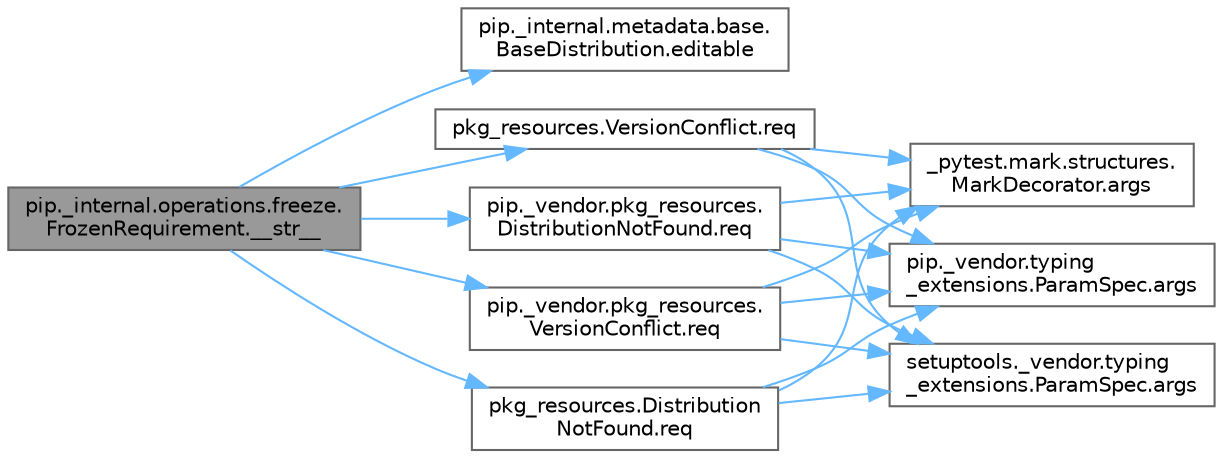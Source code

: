 digraph "pip._internal.operations.freeze.FrozenRequirement.__str__"
{
 // LATEX_PDF_SIZE
  bgcolor="transparent";
  edge [fontname=Helvetica,fontsize=10,labelfontname=Helvetica,labelfontsize=10];
  node [fontname=Helvetica,fontsize=10,shape=box,height=0.2,width=0.4];
  rankdir="LR";
  Node1 [id="Node000001",label="pip._internal.operations.freeze.\lFrozenRequirement.__str__",height=0.2,width=0.4,color="gray40", fillcolor="grey60", style="filled", fontcolor="black",tooltip=" "];
  Node1 -> Node2 [id="edge1_Node000001_Node000002",color="steelblue1",style="solid",tooltip=" "];
  Node2 [id="Node000002",label="pip._internal.metadata.base.\lBaseDistribution.editable",height=0.2,width=0.4,color="grey40", fillcolor="white", style="filled",URL="$classpip_1_1__internal_1_1metadata_1_1base_1_1_base_distribution.html#a7acfc03ed76590ba1d091b6535b172c3",tooltip=" "];
  Node1 -> Node3 [id="edge2_Node000001_Node000003",color="steelblue1",style="solid",tooltip=" "];
  Node3 [id="Node000003",label="pip._vendor.pkg_resources.\lDistributionNotFound.req",height=0.2,width=0.4,color="grey40", fillcolor="white", style="filled",URL="$classpip_1_1__vendor_1_1pkg__resources_1_1_distribution_not_found.html#a40ac1d4e5309f609db879b1be96aaee9",tooltip=" "];
  Node3 -> Node4 [id="edge3_Node000003_Node000004",color="steelblue1",style="solid",tooltip=" "];
  Node4 [id="Node000004",label="_pytest.mark.structures.\lMarkDecorator.args",height=0.2,width=0.4,color="grey40", fillcolor="white", style="filled",URL="$class__pytest_1_1mark_1_1structures_1_1_mark_decorator.html#ab4999c45eec5ddbd26d29a7b58faca6b",tooltip=" "];
  Node3 -> Node5 [id="edge4_Node000003_Node000005",color="steelblue1",style="solid",tooltip=" "];
  Node5 [id="Node000005",label="pip._vendor.typing\l_extensions.ParamSpec.args",height=0.2,width=0.4,color="grey40", fillcolor="white", style="filled",URL="$classpip_1_1__vendor_1_1typing__extensions_1_1_param_spec.html#af9c011d670deaf40c04ee9c1ae53259f",tooltip=" "];
  Node3 -> Node6 [id="edge5_Node000003_Node000006",color="steelblue1",style="solid",tooltip=" "];
  Node6 [id="Node000006",label="setuptools._vendor.typing\l_extensions.ParamSpec.args",height=0.2,width=0.4,color="grey40", fillcolor="white", style="filled",URL="$classsetuptools_1_1__vendor_1_1typing__extensions_1_1_param_spec.html#ad62e4977155f8ecf52e51dd5377d451c",tooltip=" "];
  Node1 -> Node7 [id="edge6_Node000001_Node000007",color="steelblue1",style="solid",tooltip=" "];
  Node7 [id="Node000007",label="pip._vendor.pkg_resources.\lVersionConflict.req",height=0.2,width=0.4,color="grey40", fillcolor="white", style="filled",URL="$classpip_1_1__vendor_1_1pkg__resources_1_1_version_conflict.html#a6ae9d0b83045a7294313e29cace06632",tooltip=" "];
  Node7 -> Node4 [id="edge7_Node000007_Node000004",color="steelblue1",style="solid",tooltip=" "];
  Node7 -> Node5 [id="edge8_Node000007_Node000005",color="steelblue1",style="solid",tooltip=" "];
  Node7 -> Node6 [id="edge9_Node000007_Node000006",color="steelblue1",style="solid",tooltip=" "];
  Node1 -> Node8 [id="edge10_Node000001_Node000008",color="steelblue1",style="solid",tooltip=" "];
  Node8 [id="Node000008",label="pkg_resources.Distribution\lNotFound.req",height=0.2,width=0.4,color="grey40", fillcolor="white", style="filled",URL="$classpkg__resources_1_1_distribution_not_found.html#a1e0e776bca337717603fbd8a26c34e65",tooltip=" "];
  Node8 -> Node4 [id="edge11_Node000008_Node000004",color="steelblue1",style="solid",tooltip=" "];
  Node8 -> Node5 [id="edge12_Node000008_Node000005",color="steelblue1",style="solid",tooltip=" "];
  Node8 -> Node6 [id="edge13_Node000008_Node000006",color="steelblue1",style="solid",tooltip=" "];
  Node1 -> Node9 [id="edge14_Node000001_Node000009",color="steelblue1",style="solid",tooltip=" "];
  Node9 [id="Node000009",label="pkg_resources.VersionConflict.req",height=0.2,width=0.4,color="grey40", fillcolor="white", style="filled",URL="$classpkg__resources_1_1_version_conflict.html#a95e63f911027a1d40e80c5a307dc62e4",tooltip=" "];
  Node9 -> Node4 [id="edge15_Node000009_Node000004",color="steelblue1",style="solid",tooltip=" "];
  Node9 -> Node5 [id="edge16_Node000009_Node000005",color="steelblue1",style="solid",tooltip=" "];
  Node9 -> Node6 [id="edge17_Node000009_Node000006",color="steelblue1",style="solid",tooltip=" "];
}
